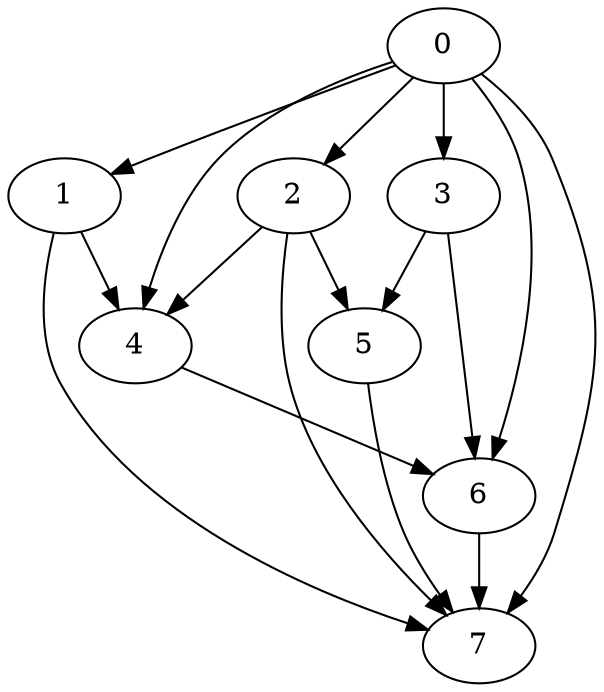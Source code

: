 digraph "Random_Nodes_8_Density_2.0_CCR_0.1_weightType_Random" {
	0	 [weight="35"];
	1	 [weight="88"];
	0 -> 1	 [weight="3"];
	2	 [weight="176"];
	0 -> 2	 [weight="9"];
	3	 [weight="159"];
	0 -> 3	 [weight="7"];
	4	 [weight="176"];
	0 -> 4	 [weight="5"];
	6	 [weight="141"];
	0 -> 6	 [weight="4"];
	7	 [weight="53"];
	0 -> 7	 [weight="9"];
	1 -> 4	 [weight="10"];
	1 -> 7	 [weight="6"];
	2 -> 4	 [weight="8"];
	5	 [weight="141"];
	2 -> 5	 [weight="6"];
	2 -> 7	 [weight="3"];
	3 -> 5	 [weight="5"];
	3 -> 6	 [weight="8"];
	4 -> 6	 [weight="2"];
	5 -> 7	 [weight="4"];
	6 -> 7	 [weight="8"];
}
